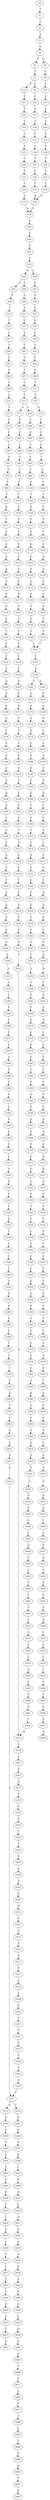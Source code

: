 strict digraph  {
	S0 -> S1 [ label = T ];
	S1 -> S2 [ label = C ];
	S2 -> S3 [ label = A ];
	S3 -> S4 [ label = C ];
	S4 -> S5 [ label = T ];
	S4 -> S6 [ label = G ];
	S5 -> S7 [ label = C ];
	S6 -> S8 [ label = C ];
	S7 -> S9 [ label = G ];
	S7 -> S10 [ label = C ];
	S8 -> S11 [ label = C ];
	S9 -> S12 [ label = C ];
	S10 -> S13 [ label = T ];
	S11 -> S14 [ label = C ];
	S12 -> S15 [ label = T ];
	S13 -> S16 [ label = T ];
	S14 -> S17 [ label = T ];
	S15 -> S18 [ label = T ];
	S16 -> S19 [ label = T ];
	S17 -> S20 [ label = T ];
	S18 -> S21 [ label = C ];
	S19 -> S22 [ label = C ];
	S20 -> S23 [ label = C ];
	S21 -> S24 [ label = A ];
	S22 -> S25 [ label = A ];
	S23 -> S26 [ label = A ];
	S24 -> S27 [ label = T ];
	S25 -> S28 [ label = T ];
	S26 -> S29 [ label = T ];
	S27 -> S30 [ label = C ];
	S28 -> S31 [ label = C ];
	S29 -> S32 [ label = C ];
	S30 -> S33 [ label = C ];
	S31 -> S34 [ label = C ];
	S32 -> S35 [ label = C ];
	S33 -> S36 [ label = A ];
	S34 -> S37 [ label = A ];
	S35 -> S36 [ label = A ];
	S36 -> S38 [ label = G ];
	S37 -> S38 [ label = G ];
	S38 -> S39 [ label = A ];
	S39 -> S40 [ label = A ];
	S40 -> S41 [ label = C ];
	S41 -> S42 [ label = C ];
	S42 -> S43 [ label = A ];
	S42 -> S44 [ label = G ];
	S43 -> S45 [ label = G ];
	S43 -> S46 [ label = C ];
	S44 -> S47 [ label = G ];
	S45 -> S48 [ label = A ];
	S46 -> S49 [ label = C ];
	S47 -> S50 [ label = A ];
	S48 -> S51 [ label = C ];
	S49 -> S52 [ label = A ];
	S50 -> S53 [ label = C ];
	S51 -> S54 [ label = T ];
	S52 -> S55 [ label = C ];
	S53 -> S56 [ label = G ];
	S54 -> S57 [ label = C ];
	S55 -> S58 [ label = C ];
	S56 -> S59 [ label = C ];
	S57 -> S60 [ label = C ];
	S58 -> S61 [ label = C ];
	S59 -> S62 [ label = C ];
	S60 -> S63 [ label = C ];
	S61 -> S64 [ label = C ];
	S62 -> S65 [ label = C ];
	S63 -> S66 [ label = A ];
	S64 -> S67 [ label = T ];
	S65 -> S68 [ label = A ];
	S66 -> S69 [ label = T ];
	S67 -> S70 [ label = T ];
	S68 -> S71 [ label = T ];
	S69 -> S72 [ label = C ];
	S70 -> S73 [ label = C ];
	S71 -> S74 [ label = C ];
	S72 -> S75 [ label = T ];
	S73 -> S76 [ label = C ];
	S73 -> S77 [ label = G ];
	S74 -> S78 [ label = G ];
	S75 -> S79 [ label = G ];
	S76 -> S80 [ label = T ];
	S77 -> S81 [ label = A ];
	S78 -> S82 [ label = T ];
	S79 -> S83 [ label = C ];
	S80 -> S84 [ label = G ];
	S81 -> S85 [ label = T ];
	S82 -> S86 [ label = C ];
	S83 -> S87 [ label = C ];
	S84 -> S88 [ label = T ];
	S85 -> S89 [ label = C ];
	S86 -> S90 [ label = C ];
	S87 -> S91 [ label = A ];
	S88 -> S92 [ label = C ];
	S89 -> S93 [ label = G ];
	S90 -> S94 [ label = T ];
	S91 -> S95 [ label = G ];
	S92 -> S96 [ label = C ];
	S93 -> S97 [ label = T ];
	S94 -> S98 [ label = C ];
	S95 -> S99 [ label = T ];
	S96 -> S100 [ label = T ];
	S97 -> S101 [ label = T ];
	S98 -> S102 [ label = T ];
	S99 -> S103 [ label = C ];
	S100 -> S104 [ label = T ];
	S101 -> S105 [ label = T ];
	S102 -> S106 [ label = T ];
	S103 -> S107 [ label = G ];
	S104 -> S108 [ label = G ];
	S105 -> S109 [ label = G ];
	S106 -> S110 [ label = C ];
	S107 -> S111 [ label = T ];
	S108 -> S112 [ label = T ];
	S109 -> S113 [ label = T ];
	S110 -> S114 [ label = T ];
	S111 -> S115 [ label = A ];
	S112 -> S116 [ label = A ];
	S113 -> S117 [ label = A ];
	S114 -> S118 [ label = C ];
	S115 -> S119 [ label = A ];
	S116 -> S120 [ label = G ];
	S117 -> S121 [ label = G ];
	S118 -> S122 [ label = G ];
	S119 -> S123 [ label = G ];
	S120 -> S124 [ label = G ];
	S121 -> S125 [ label = G ];
	S122 -> S126 [ label = G ];
	S123 -> S127 [ label = A ];
	S124 -> S128 [ label = A ];
	S125 -> S129 [ label = A ];
	S126 -> S130 [ label = A ];
	S127 -> S131 [ label = C ];
	S128 -> S132 [ label = G ];
	S129 -> S133 [ label = A ];
	S130 -> S134 [ label = G ];
	S131 -> S135 [ label = G ];
	S132 -> S136 [ label = A ];
	S133 -> S137 [ label = A ];
	S134 -> S138 [ label = A ];
	S135 -> S139 [ label = G ];
	S136 -> S140 [ label = G ];
	S137 -> S141 [ label = G ];
	S138 -> S142 [ label = G ];
	S139 -> S143 [ label = C ];
	S140 -> S144 [ label = G ];
	S141 -> S145 [ label = G ];
	S142 -> S146 [ label = G ];
	S143 -> S147 [ label = T ];
	S144 -> S148 [ label = T ];
	S145 -> S149 [ label = T ];
	S146 -> S150 [ label = T ];
	S147 -> S151 [ label = C ];
	S148 -> S152 [ label = C ];
	S149 -> S153 [ label = C ];
	S150 -> S152 [ label = C ];
	S151 -> S154 [ label = T ];
	S152 -> S155 [ label = C ];
	S153 -> S156 [ label = C ];
	S154 -> S157 [ label = C ];
	S155 -> S158 [ label = C ];
	S156 -> S159 [ label = C ];
	S157 -> S160 [ label = G ];
	S158 -> S161 [ label = A ];
	S158 -> S162 [ label = G ];
	S159 -> S163 [ label = G ];
	S160 -> S164 [ label = A ];
	S161 -> S165 [ label = G ];
	S162 -> S166 [ label = G ];
	S163 -> S167 [ label = A ];
	S164 -> S168 [ label = A ];
	S165 -> S169 [ label = A ];
	S166 -> S170 [ label = A ];
	S167 -> S171 [ label = A ];
	S168 -> S172 [ label = G ];
	S169 -> S173 [ label = G ];
	S170 -> S174 [ label = G ];
	S171 -> S175 [ label = G ];
	S172 -> S176 [ label = T ];
	S173 -> S177 [ label = C ];
	S174 -> S178 [ label = G ];
	S175 -> S179 [ label = T ];
	S176 -> S180 [ label = C ];
	S177 -> S181 [ label = C ];
	S178 -> S182 [ label = C ];
	S179 -> S183 [ label = C ];
	S180 -> S184 [ label = G ];
	S181 -> S185 [ label = A ];
	S182 -> S186 [ label = G ];
	S183 -> S187 [ label = G ];
	S184 -> S188 [ label = C ];
	S185 -> S189 [ label = C ];
	S186 -> S190 [ label = T ];
	S187 -> S191 [ label = A ];
	S188 -> S192 [ label = G ];
	S189 -> S193 [ label = G ];
	S190 -> S194 [ label = G ];
	S191 -> S195 [ label = G ];
	S192 -> S196 [ label = G ];
	S193 -> S197 [ label = G ];
	S194 -> S198 [ label = G ];
	S195 -> S199 [ label = G ];
	S196 -> S200 [ label = C ];
	S197 -> S201 [ label = T ];
	S198 -> S202 [ label = T ];
	S199 -> S203 [ label = T ];
	S200 -> S204 [ label = T ];
	S201 -> S205 [ label = T ];
	S202 -> S206 [ label = A ];
	S203 -> S207 [ label = A ];
	S204 -> S208 [ label = A ];
	S205 -> S209 [ label = A ];
	S206 -> S210 [ label = T ];
	S207 -> S211 [ label = T ];
	S208 -> S212 [ label = T ];
	S209 -> S213 [ label = C ];
	S210 -> S214 [ label = G ];
	S211 -> S215 [ label = A ];
	S212 -> S216 [ label = A ];
	S213 -> S217 [ label = T ];
	S214 -> S218 [ label = A ];
	S215 -> S219 [ label = A ];
	S216 -> S220 [ label = G ];
	S217 -> S221 [ label = G ];
	S218 -> S222 [ label = G ];
	S219 -> S223 [ label = G ];
	S220 -> S224 [ label = T ];
	S221 -> S225 [ label = C ];
	S222 -> S226 [ label = C ];
	S223 -> S227 [ label = T ];
	S224 -> S228 [ label = A ];
	S225 -> S229 [ label = A ];
	S226 -> S230 [ label = G ];
	S227 -> S231 [ label = C ];
	S228 -> S232 [ label = G ];
	S229 -> S233 [ label = G ];
	S230 -> S234 [ label = G ];
	S231 -> S235 [ label = G ];
	S232 -> S236 [ label = C ];
	S233 -> S237 [ label = A ];
	S234 -> S238 [ label = T ];
	S235 -> S239 [ label = T ];
	S236 -> S240 [ label = C ];
	S237 -> S241 [ label = C ];
	S238 -> S242 [ label = C ];
	S239 -> S243 [ label = G ];
	S240 -> S244 [ label = G ];
	S241 -> S245 [ label = G ];
	S242 -> S246 [ label = G ];
	S243 -> S247 [ label = G ];
	S244 -> S248 [ label = A ];
	S245 -> S249 [ label = G ];
	S246 -> S250 [ label = C ];
	S247 -> S251 [ label = T ];
	S248 -> S252 [ label = A ];
	S249 -> S253 [ label = A ];
	S250 -> S254 [ label = A ];
	S251 -> S255 [ label = A ];
	S252 -> S256 [ label = A ];
	S253 -> S257 [ label = C ];
	S254 -> S258 [ label = C ];
	S255 -> S259 [ label = C ];
	S256 -> S260 [ label = C ];
	S257 -> S261 [ label = A ];
	S258 -> S262 [ label = G ];
	S259 -> S263 [ label = C ];
	S260 -> S264 [ label = C ];
	S261 -> S265 [ label = C ];
	S262 -> S266 [ label = C ];
	S263 -> S267 [ label = G ];
	S264 -> S268 [ label = C ];
	S265 -> S269 [ label = A ];
	S266 -> S270 [ label = G ];
	S267 -> S271 [ label = G ];
	S268 -> S272 [ label = C ];
	S269 -> S273 [ label = C ];
	S270 -> S274 [ label = C ];
	S271 -> S275 [ label = T ];
	S272 -> S276 [ label = G ];
	S273 -> S277 [ label = C ];
	S274 -> S278 [ label = G ];
	S275 -> S279 [ label = G ];
	S276 -> S280 [ label = A ];
	S277 -> S281 [ label = T ];
	S278 -> S282 [ label = G ];
	S279 -> S283 [ label = G ];
	S280 -> S284 [ label = C ];
	S281 -> S285 [ label = C ];
	S282 -> S286 [ label = C ];
	S283 -> S287 [ label = T ];
	S284 -> S288 [ label = T ];
	S285 -> S289 [ label = T ];
	S286 -> S290 [ label = T ];
	S287 -> S291 [ label = T ];
	S288 -> S292 [ label = A ];
	S289 -> S293 [ label = A ];
	S290 -> S294 [ label = G ];
	S291 -> S295 [ label = A ];
	S292 -> S296 [ label = G ];
	S293 -> S297 [ label = G ];
	S294 -> S298 [ label = G ];
	S295 -> S299 [ label = G ];
	S296 -> S300 [ label = A ];
	S297 -> S301 [ label = A ];
	S298 -> S302 [ label = A ];
	S299 -> S303 [ label = A ];
	S300 -> S304 [ label = A ];
	S301 -> S305 [ label = A ];
	S302 -> S306 [ label = A ];
	S303 -> S307 [ label = A ];
	S304 -> S308 [ label = T ];
	S305 -> S309 [ label = C ];
	S306 -> S310 [ label = T ];
	S307 -> S311 [ label = G ];
	S308 -> S312 [ label = C ];
	S309 -> S313 [ label = G ];
	S310 -> S314 [ label = G ];
	S311 -> S315 [ label = G ];
	S312 -> S316 [ label = G ];
	S313 -> S317 [ label = A ];
	S314 -> S318 [ label = G ];
	S315 -> S319 [ label = G ];
	S316 -> S320 [ label = G ];
	S317 -> S321 [ label = G ];
	S318 -> S322 [ label = G ];
	S319 -> S323 [ label = G ];
	S320 -> S324 [ label = G ];
	S321 -> S325 [ label = G ];
	S322 -> S326 [ label = G ];
	S323 -> S327 [ label = G ];
	S324 -> S328 [ label = T ];
	S325 -> S329 [ label = T ];
	S326 -> S330 [ label = T ];
	S327 -> S331 [ label = T ];
	S328 -> S332 [ label = A ];
	S329 -> S333 [ label = G ];
	S330 -> S334 [ label = C ];
	S331 -> S335 [ label = C ];
	S332 -> S336 [ label = T ];
	S333 -> S337 [ label = T ];
	S334 -> S338 [ label = C ];
	S335 -> S339 [ label = C ];
	S336 -> S340 [ label = C ];
	S337 -> S341 [ label = C ];
	S338 -> S342 [ label = G ];
	S339 -> S343 [ label = G ];
	S340 -> S344 [ label = C ];
	S341 -> S345 [ label = C ];
	S342 -> S346 [ label = C ];
	S343 -> S347 [ label = T ];
	S344 -> S348 [ label = C ];
	S345 -> S349 [ label = C ];
	S346 -> S350 [ label = C ];
	S347 -> S351 [ label = C ];
	S348 -> S352 [ label = G ];
	S349 -> S353 [ label = T ];
	S350 -> S354 [ label = G ];
	S351 -> S355 [ label = G ];
	S352 -> S356 [ label = A ];
	S353 -> S357 [ label = G ];
	S354 -> S358 [ label = G ];
	S355 -> S359 [ label = G ];
	S356 -> S360 [ label = A ];
	S357 -> S361 [ label = T ];
	S358 -> S362 [ label = A ];
	S359 -> S363 [ label = A ];
	S360 -> S364 [ label = A ];
	S361 -> S365 [ label = C ];
	S362 -> S366 [ label = A ];
	S363 -> S367 [ label = A ];
	S364 -> S368 [ label = G ];
	S365 -> S369 [ label = C ];
	S366 -> S370 [ label = C ];
	S367 -> S371 [ label = C ];
	S368 -> S372 [ label = T ];
	S369 -> S373 [ label = T ];
	S370 -> S374 [ label = T ];
	S371 -> S375 [ label = A ];
	S371 -> S376 [ label = T ];
	S372 -> S377 [ label = G ];
	S373 -> S378 [ label = A ];
	S374 -> S379 [ label = G ];
	S375 -> S380 [ label = G ];
	S376 -> S381 [ label = A ];
	S377 -> S382 [ label = T ];
	S378 -> S383 [ label = C ];
	S379 -> S384 [ label = C ];
	S380 -> S385 [ label = G ];
	S381 -> S386 [ label = C ];
	S382 -> S387 [ label = C ];
	S383 -> S388 [ label = T ];
	S384 -> S389 [ label = A ];
	S385 -> S390 [ label = A ];
	S386 -> S391 [ label = A ];
	S387 -> S392 [ label = G ];
	S388 -> S393 [ label = A ];
	S389 -> S394 [ label = A ];
	S390 -> S395 [ label = A ];
	S391 -> S396 [ label = A ];
	S392 -> S397 [ label = T ];
	S393 -> S398 [ label = C ];
	S394 -> S399 [ label = C ];
	S395 -> S400 [ label = T ];
	S396 -> S401 [ label = C ];
	S397 -> S402 [ label = C ];
	S398 -> S403 [ label = C ];
	S399 -> S404 [ label = C ];
	S400 -> S405 [ label = A ];
	S401 -> S406 [ label = G ];
	S402 -> S407 [ label = G ];
	S403 -> S408 [ label = A ];
	S404 -> S409 [ label = A ];
	S405 -> S410 [ label = G ];
	S406 -> S411 [ label = A ];
	S407 -> S412 [ label = G ];
	S408 -> S413 [ label = G ];
	S409 -> S414 [ label = G ];
	S410 -> S415 [ label = T ];
	S411 -> S416 [ label = A ];
	S412 -> S417 [ label = A ];
	S413 -> S418 [ label = G ];
	S414 -> S419 [ label = A ];
	S415 -> S420 [ label = C ];
	S416 -> S421 [ label = A ];
	S417 -> S422 [ label = A ];
	S418 -> S423 [ label = A ];
	S419 -> S424 [ label = A ];
	S420 -> S425 [ label = T ];
	S421 -> S426 [ label = A ];
	S422 -> S371 [ label = C ];
	S423 -> S427 [ label = G ];
	S424 -> S428 [ label = C ];
	S425 -> S429 [ label = C ];
	S426 -> S430 [ label = C ];
	S427 -> S431 [ label = A ];
	S428 -> S432 [ label = A ];
	S429 -> S433 [ label = T ];
	S430 -> S434 [ label = A ];
	S431 -> S435 [ label = G ];
	S432 -> S436 [ label = G ];
	S433 -> S437 [ label = C ];
	S434 -> S438 [ label = G ];
	S435 -> S439 [ label = T ];
	S436 -> S440 [ label = C ];
	S437 -> S441 [ label = T ];
	S438 -> S442 [ label = A ];
	S439 -> S443 [ label = C ];
	S440 -> S444 [ label = C ];
	S441 -> S445 [ label = G ];
	S442 -> S446 [ label = A ];
	S443 -> S447 [ label = A ];
	S444 -> S448 [ label = G ];
	S445 -> S449 [ label = A ];
	S446 -> S450 [ label = G ];
	S447 -> S451 [ label = G ];
	S448 -> S452 [ label = T ];
	S449 -> S453 [ label = G ];
	S450 -> S454 [ label = G ];
	S451 -> S455 [ label = G ];
	S452 -> S456 [ label = C ];
	S453 -> S457 [ label = T ];
	S454 -> S458 [ label = G ];
	S455 -> S459 [ label = A ];
	S456 -> S460 [ label = C ];
	S457 -> S461 [ label = A ];
	S458 -> S462 [ label = G ];
	S459 -> S463 [ label = C ];
	S460 -> S464 [ label = T ];
	S462 -> S465 [ label = T ];
	S463 -> S466 [ label = C ];
	S464 -> S467 [ label = C ];
	S465 -> S468 [ label = C ];
	S466 -> S469 [ label = A ];
	S467 -> S470 [ label = T ];
	S468 -> S471 [ label = T ];
	S469 -> S472 [ label = G ];
	S470 -> S473 [ label = G ];
	S471 -> S474 [ label = C ];
	S472 -> S475 [ label = T ];
	S473 -> S476 [ label = T ];
	S474 -> S477 [ label = T ];
	S475 -> S478 [ label = C ];
	S476 -> S479 [ label = C ];
	S477 -> S480 [ label = C ];
	S478 -> S481 [ label = T ];
	S479 -> S482 [ label = G ];
	S480 -> S483 [ label = G ];
	S481 -> S484 [ label = C ];
	S482 -> S485 [ label = T ];
	S483 -> S486 [ label = T ];
	S484 -> S487 [ label = T ];
	S485 -> S488 [ label = G ];
	S486 -> S489 [ label = G ];
	S487 -> S490 [ label = G ];
	S488 -> S491 [ label = G ];
	S489 -> S492 [ label = G ];
	S490 -> S493 [ label = T ];
	S491 -> S494 [ label = T ];
	S492 -> S495 [ label = T ];
	S493 -> S496 [ label = A ];
	S494 -> S255 [ label = A ];
	S495 -> S497 [ label = A ];
}
